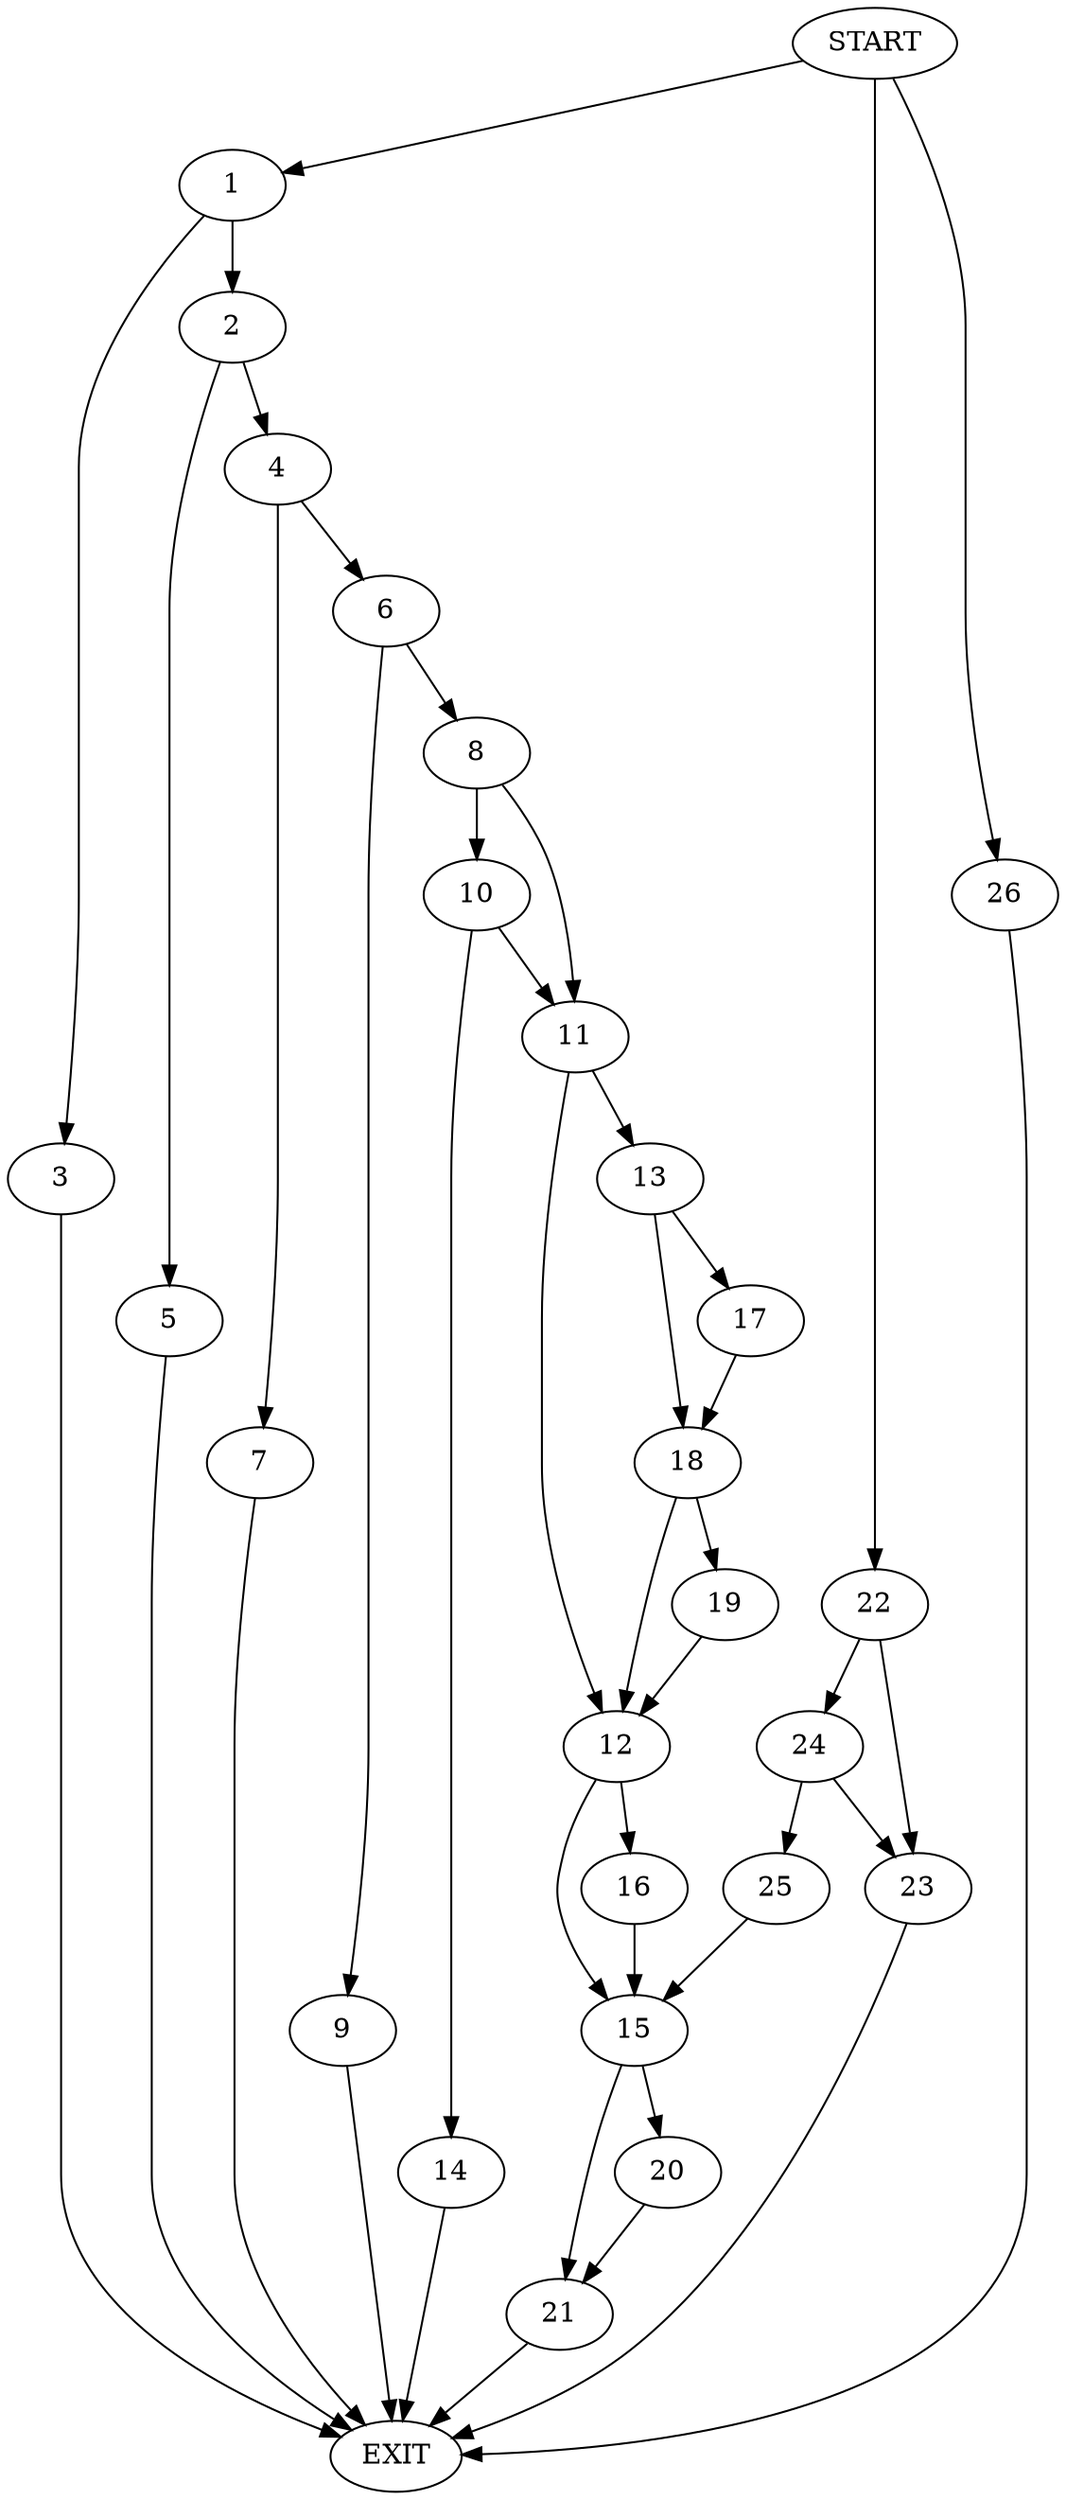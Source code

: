 digraph {
0 [label="START"]
27 [label="EXIT"]
0 -> 1
1 -> 2
1 -> 3
2 -> 4
2 -> 5
3 -> 27
5 -> 27
4 -> 6
4 -> 7
7 -> 27
6 -> 8
6 -> 9
8 -> 10
8 -> 11
9 -> 27
11 -> 12
11 -> 13
10 -> 14
10 -> 11
14 -> 27
12 -> 15
12 -> 16
13 -> 17
13 -> 18
18 -> 19
18 -> 12
17 -> 18
19 -> 12
16 -> 15
15 -> 20
15 -> 21
0 -> 22
22 -> 23
22 -> 24
23 -> 27
24 -> 25
24 -> 23
25 -> 15
0 -> 26
26 -> 27
21 -> 27
20 -> 21
}
